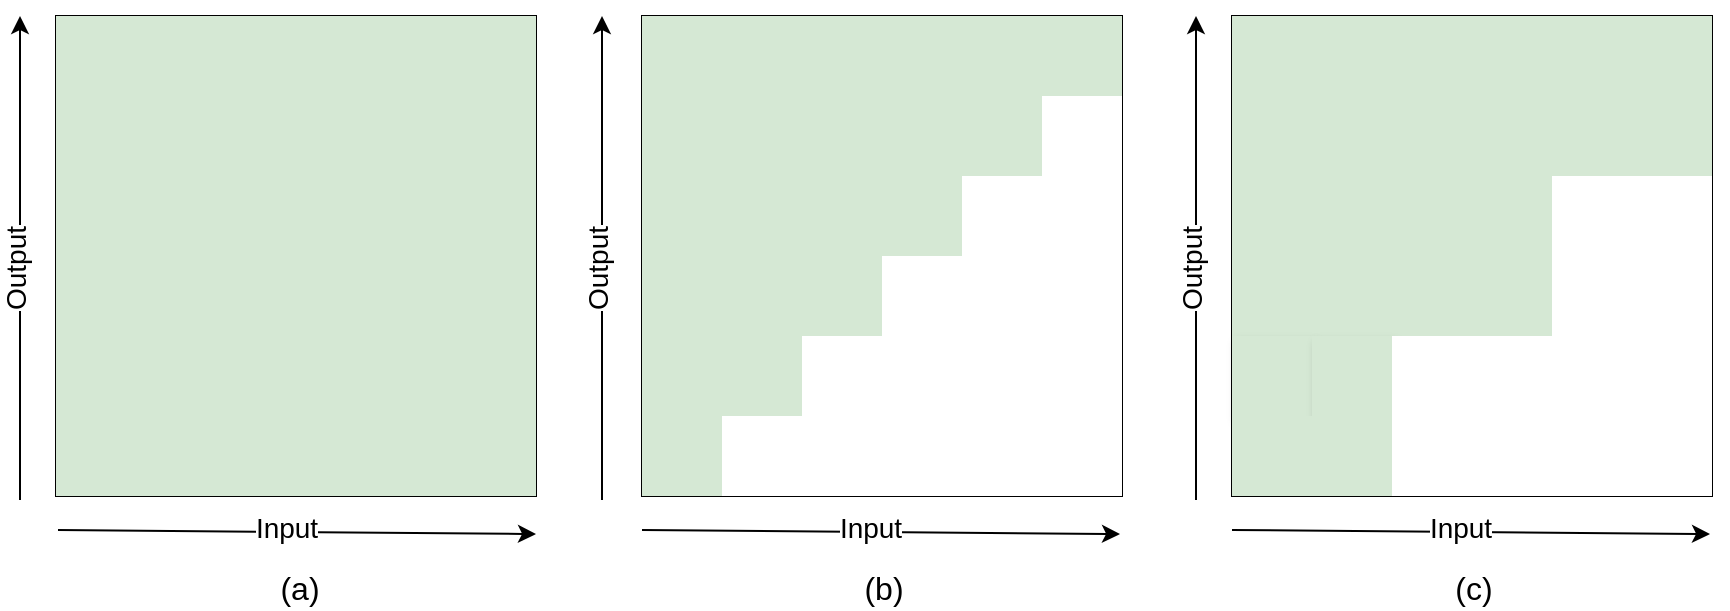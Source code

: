 <mxfile version="13.9.9" type="github">
  <diagram id="-t5gSUGXyMBBV60mOKTL" name="Page-1">
    <mxGraphModel dx="946" dy="557" grid="0" gridSize="10" guides="1" tooltips="1" connect="1" arrows="1" fold="1" page="0" pageScale="1" pageWidth="827" pageHeight="1169" background="#ffffff" math="0" shadow="0">
      <root>
        <mxCell id="0" />
        <mxCell id="1" parent="0" />
        <mxCell id="J4JmWMsf1rsz2gFimmaW-352" value="" style="shape=table;html=1;whiteSpace=wrap;startSize=0;container=1;collapsible=0;childLayout=tableLayout;perimeterSpacing=3;swimlaneFillColor=none;" parent="1" vertex="1">
          <mxGeometry x="719" y="38" width="240" height="240" as="geometry" />
        </mxCell>
        <mxCell id="J4JmWMsf1rsz2gFimmaW-353" value="" style="shape=partialRectangle;html=1;whiteSpace=wrap;collapsible=0;dropTarget=0;pointerEvents=0;fillColor=none;top=0;left=0;bottom=0;right=0;points=[[0,0.5],[1,0.5]];portConstraint=eastwest;perimeterSpacing=3;" parent="J4JmWMsf1rsz2gFimmaW-352" vertex="1">
          <mxGeometry width="240" height="40" as="geometry" />
        </mxCell>
        <mxCell id="J4JmWMsf1rsz2gFimmaW-354" value="" style="shape=partialRectangle;html=1;whiteSpace=wrap;connectable=0;overflow=hidden;fillColor=#d5e8d4;top=0;left=0;bottom=0;right=0;strokeWidth=1;perimeterSpacing=3;labelBackgroundColor=#ffffff;strokeColor=#82b366;" parent="J4JmWMsf1rsz2gFimmaW-353" vertex="1">
          <mxGeometry width="40" height="40" as="geometry" />
        </mxCell>
        <mxCell id="J4JmWMsf1rsz2gFimmaW-355" value="" style="shape=partialRectangle;html=1;whiteSpace=wrap;connectable=0;overflow=hidden;fillColor=#d5e8d4;top=0;left=0;bottom=0;right=0;strokeWidth=1;perimeterSpacing=3;labelBackgroundColor=#ffffff;strokeColor=#82b366;" parent="J4JmWMsf1rsz2gFimmaW-353" vertex="1">
          <mxGeometry x="40" width="40" height="40" as="geometry" />
        </mxCell>
        <mxCell id="J4JmWMsf1rsz2gFimmaW-356" value="" style="shape=partialRectangle;html=1;whiteSpace=wrap;connectable=0;overflow=hidden;fillColor=#d5e8d4;top=0;left=0;bottom=0;right=0;perimeterSpacing=3;strokeColor=#82b366;" parent="J4JmWMsf1rsz2gFimmaW-353" vertex="1">
          <mxGeometry x="80" width="40" height="40" as="geometry" />
        </mxCell>
        <mxCell id="J4JmWMsf1rsz2gFimmaW-357" value="" style="shape=partialRectangle;html=1;whiteSpace=wrap;connectable=0;overflow=hidden;fillColor=#d5e8d4;top=0;left=0;bottom=0;right=0;perimeterSpacing=3;strokeColor=#82b366;" parent="J4JmWMsf1rsz2gFimmaW-353" vertex="1">
          <mxGeometry x="120" width="40" height="40" as="geometry" />
        </mxCell>
        <mxCell id="J4JmWMsf1rsz2gFimmaW-358" value="" style="shape=partialRectangle;html=1;whiteSpace=wrap;connectable=0;overflow=hidden;fillColor=#d5e8d4;top=0;left=0;bottom=0;right=0;perimeterSpacing=3;strokeColor=#82b366;" parent="J4JmWMsf1rsz2gFimmaW-353" vertex="1">
          <mxGeometry x="160" width="40" height="40" as="geometry" />
        </mxCell>
        <mxCell id="J4JmWMsf1rsz2gFimmaW-359" value="" style="shape=partialRectangle;html=1;whiteSpace=wrap;connectable=0;overflow=hidden;fillColor=#d5e8d4;top=0;left=0;bottom=0;right=0;perimeterSpacing=3;strokeColor=#82b366;" parent="J4JmWMsf1rsz2gFimmaW-353" vertex="1">
          <mxGeometry x="200" width="40" height="40" as="geometry" />
        </mxCell>
        <mxCell id="J4JmWMsf1rsz2gFimmaW-360" value="" style="shape=partialRectangle;html=1;whiteSpace=wrap;collapsible=0;dropTarget=0;pointerEvents=0;fillColor=none;top=0;left=0;bottom=0;right=0;points=[[0,0.5],[1,0.5]];portConstraint=eastwest;perimeterSpacing=3;" parent="J4JmWMsf1rsz2gFimmaW-352" vertex="1">
          <mxGeometry y="40" width="240" height="40" as="geometry" />
        </mxCell>
        <mxCell id="J4JmWMsf1rsz2gFimmaW-361" value="" style="shape=partialRectangle;html=1;whiteSpace=wrap;connectable=0;overflow=hidden;fillColor=#d5e8d4;top=0;left=0;bottom=0;right=0;strokeWidth=1;perimeterSpacing=3;labelBackgroundColor=#ffffff;strokeColor=#82b366;" parent="J4JmWMsf1rsz2gFimmaW-360" vertex="1">
          <mxGeometry width="40" height="40" as="geometry" />
        </mxCell>
        <mxCell id="J4JmWMsf1rsz2gFimmaW-362" value="" style="shape=partialRectangle;html=1;whiteSpace=wrap;connectable=0;overflow=hidden;fillColor=#d5e8d4;top=0;left=0;bottom=0;right=0;strokeWidth=1;perimeterSpacing=3;labelBackgroundColor=#ffffff;strokeColor=#82b366;" parent="J4JmWMsf1rsz2gFimmaW-360" vertex="1">
          <mxGeometry x="40" width="40" height="40" as="geometry" />
        </mxCell>
        <mxCell id="J4JmWMsf1rsz2gFimmaW-363" value="" style="shape=partialRectangle;html=1;whiteSpace=wrap;connectable=0;overflow=hidden;fillColor=#d5e8d4;top=0;left=0;bottom=0;right=0;perimeterSpacing=3;strokeColor=#82b366;" parent="J4JmWMsf1rsz2gFimmaW-360" vertex="1">
          <mxGeometry x="80" width="40" height="40" as="geometry" />
        </mxCell>
        <mxCell id="J4JmWMsf1rsz2gFimmaW-364" value="" style="shape=partialRectangle;html=1;whiteSpace=wrap;connectable=0;overflow=hidden;fillColor=#d5e8d4;top=0;left=0;bottom=0;right=0;perimeterSpacing=3;strokeColor=#82b366;" parent="J4JmWMsf1rsz2gFimmaW-360" vertex="1">
          <mxGeometry x="120" width="40" height="40" as="geometry" />
        </mxCell>
        <mxCell id="J4JmWMsf1rsz2gFimmaW-365" value="" style="shape=partialRectangle;html=1;whiteSpace=wrap;connectable=0;overflow=hidden;fillColor=#d5e8d4;top=0;left=0;bottom=0;right=0;perimeterSpacing=3;strokeColor=#82b366;" parent="J4JmWMsf1rsz2gFimmaW-360" vertex="1">
          <mxGeometry x="160" width="40" height="40" as="geometry" />
        </mxCell>
        <mxCell id="J4JmWMsf1rsz2gFimmaW-366" value="" style="shape=partialRectangle;html=1;whiteSpace=wrap;connectable=0;overflow=hidden;fillColor=#d5e8d4;top=0;left=0;bottom=0;right=0;perimeterSpacing=3;strokeColor=#82b366;" parent="J4JmWMsf1rsz2gFimmaW-360" vertex="1">
          <mxGeometry x="200" width="40" height="40" as="geometry" />
        </mxCell>
        <mxCell id="J4JmWMsf1rsz2gFimmaW-367" value="" style="shape=partialRectangle;html=1;whiteSpace=wrap;collapsible=0;dropTarget=0;pointerEvents=0;fillColor=none;top=0;left=0;bottom=0;right=0;points=[[0,0.5],[1,0.5]];portConstraint=eastwest;perimeterSpacing=3;" parent="J4JmWMsf1rsz2gFimmaW-352" vertex="1">
          <mxGeometry y="80" width="240" height="40" as="geometry" />
        </mxCell>
        <mxCell id="J4JmWMsf1rsz2gFimmaW-368" value="" style="shape=partialRectangle;html=1;whiteSpace=wrap;connectable=0;overflow=hidden;fillColor=#d5e8d4;top=0;left=0;bottom=0;right=0;perimeterSpacing=3;" parent="J4JmWMsf1rsz2gFimmaW-367" vertex="1">
          <mxGeometry width="40" height="40" as="geometry" />
        </mxCell>
        <mxCell id="J4JmWMsf1rsz2gFimmaW-369" value="" style="shape=partialRectangle;html=1;whiteSpace=wrap;connectable=0;overflow=hidden;fillColor=#d5e8d4;top=0;left=0;bottom=0;right=0;perimeterSpacing=3;" parent="J4JmWMsf1rsz2gFimmaW-367" vertex="1">
          <mxGeometry x="40" width="40" height="40" as="geometry" />
        </mxCell>
        <mxCell id="J4JmWMsf1rsz2gFimmaW-370" value="" style="shape=partialRectangle;html=1;whiteSpace=wrap;connectable=0;overflow=hidden;fillColor=#d5e8d4;top=0;left=0;bottom=0;right=0;perimeterSpacing=3;strokeColor=#82b366;dashed=1;shadow=0;" parent="J4JmWMsf1rsz2gFimmaW-367" vertex="1">
          <mxGeometry x="80" width="40" height="40" as="geometry" />
        </mxCell>
        <mxCell id="J4JmWMsf1rsz2gFimmaW-371" value="" style="shape=partialRectangle;html=1;whiteSpace=wrap;connectable=0;overflow=hidden;fillColor=#d5e8d4;top=0;left=0;bottom=0;right=0;perimeterSpacing=3;strokeColor=#82b366;dashed=1;shadow=0;" parent="J4JmWMsf1rsz2gFimmaW-367" vertex="1">
          <mxGeometry x="120" width="40" height="40" as="geometry" />
        </mxCell>
        <mxCell id="J4JmWMsf1rsz2gFimmaW-372" value="" style="shape=partialRectangle;html=1;whiteSpace=wrap;connectable=0;overflow=hidden;top=0;left=0;bottom=0;right=0;perimeterSpacing=3;" parent="J4JmWMsf1rsz2gFimmaW-367" vertex="1">
          <mxGeometry x="160" width="40" height="40" as="geometry" />
        </mxCell>
        <mxCell id="J4JmWMsf1rsz2gFimmaW-373" value="" style="shape=partialRectangle;html=1;whiteSpace=wrap;connectable=0;overflow=hidden;top=0;left=0;bottom=0;right=0;perimeterSpacing=3;" parent="J4JmWMsf1rsz2gFimmaW-367" vertex="1">
          <mxGeometry x="200" width="40" height="40" as="geometry" />
        </mxCell>
        <mxCell id="J4JmWMsf1rsz2gFimmaW-374" value="" style="shape=partialRectangle;html=1;whiteSpace=wrap;collapsible=0;dropTarget=0;pointerEvents=0;fillColor=none;top=0;left=0;bottom=0;right=0;points=[[0,0.5],[1,0.5]];portConstraint=eastwest;perimeterSpacing=3;" parent="J4JmWMsf1rsz2gFimmaW-352" vertex="1">
          <mxGeometry y="120" width="240" height="40" as="geometry" />
        </mxCell>
        <mxCell id="J4JmWMsf1rsz2gFimmaW-375" value="" style="shape=partialRectangle;html=1;whiteSpace=wrap;connectable=0;overflow=hidden;fillColor=#d5e8d4;top=0;left=0;bottom=0;right=0;perimeterSpacing=3;" parent="J4JmWMsf1rsz2gFimmaW-374" vertex="1">
          <mxGeometry width="40" height="40" as="geometry" />
        </mxCell>
        <mxCell id="J4JmWMsf1rsz2gFimmaW-376" value="" style="shape=partialRectangle;html=1;whiteSpace=wrap;connectable=0;overflow=hidden;fillColor=#d5e8d4;top=0;left=0;bottom=0;right=0;perimeterSpacing=3;" parent="J4JmWMsf1rsz2gFimmaW-374" vertex="1">
          <mxGeometry x="40" width="40" height="40" as="geometry" />
        </mxCell>
        <mxCell id="J4JmWMsf1rsz2gFimmaW-377" value="" style="shape=partialRectangle;html=1;whiteSpace=wrap;connectable=0;overflow=hidden;fillColor=#d5e8d4;top=0;left=0;bottom=0;right=0;perimeterSpacing=3;strokeColor=#82b366;dashed=1;shadow=0;" parent="J4JmWMsf1rsz2gFimmaW-374" vertex="1">
          <mxGeometry x="80" width="40" height="40" as="geometry" />
        </mxCell>
        <mxCell id="J4JmWMsf1rsz2gFimmaW-378" value="" style="shape=partialRectangle;html=1;whiteSpace=wrap;connectable=0;overflow=hidden;fillColor=#d5e8d4;top=0;left=0;bottom=0;right=0;perimeterSpacing=3;strokeColor=#82b366;dashed=1;shadow=0;" parent="J4JmWMsf1rsz2gFimmaW-374" vertex="1">
          <mxGeometry x="120" width="40" height="40" as="geometry" />
        </mxCell>
        <mxCell id="J4JmWMsf1rsz2gFimmaW-379" value="" style="shape=partialRectangle;html=1;whiteSpace=wrap;connectable=0;overflow=hidden;top=0;left=0;bottom=0;right=0;perimeterSpacing=3;" parent="J4JmWMsf1rsz2gFimmaW-374" vertex="1">
          <mxGeometry x="160" width="40" height="40" as="geometry" />
        </mxCell>
        <mxCell id="J4JmWMsf1rsz2gFimmaW-380" value="" style="shape=partialRectangle;html=1;whiteSpace=wrap;connectable=0;overflow=hidden;top=0;left=0;bottom=0;right=0;perimeterSpacing=3;" parent="J4JmWMsf1rsz2gFimmaW-374" vertex="1">
          <mxGeometry x="200" width="40" height="40" as="geometry" />
        </mxCell>
        <mxCell id="J4JmWMsf1rsz2gFimmaW-381" value="" style="shape=partialRectangle;html=1;whiteSpace=wrap;collapsible=0;dropTarget=0;pointerEvents=0;fillColor=none;top=0;left=0;bottom=0;right=0;points=[[0,0.5],[1,0.5]];portConstraint=eastwest;perimeterSpacing=3;" parent="J4JmWMsf1rsz2gFimmaW-352" vertex="1">
          <mxGeometry y="160" width="240" height="40" as="geometry" />
        </mxCell>
        <mxCell id="J4JmWMsf1rsz2gFimmaW-382" value="" style="shape=partialRectangle;html=1;whiteSpace=wrap;connectable=0;overflow=hidden;fillColor=#d5e8d4;top=0;left=0;bottom=0;right=0;perimeterSpacing=3;shadow=1;sketch=0;" parent="J4JmWMsf1rsz2gFimmaW-381" vertex="1">
          <mxGeometry width="40" height="40" as="geometry" />
        </mxCell>
        <mxCell id="J4JmWMsf1rsz2gFimmaW-383" value="" style="shape=partialRectangle;html=1;whiteSpace=wrap;connectable=0;overflow=hidden;fillColor=#d5e8d4;top=0;left=0;bottom=0;right=0;perimeterSpacing=3;shadow=1;sketch=0;" parent="J4JmWMsf1rsz2gFimmaW-381" vertex="1">
          <mxGeometry x="40" width="40" height="40" as="geometry" />
        </mxCell>
        <mxCell id="J4JmWMsf1rsz2gFimmaW-384" value="" style="shape=partialRectangle;html=1;whiteSpace=wrap;connectable=0;overflow=hidden;top=0;left=0;bottom=0;right=0;perimeterSpacing=3;" parent="J4JmWMsf1rsz2gFimmaW-381" vertex="1">
          <mxGeometry x="80" width="40" height="40" as="geometry" />
        </mxCell>
        <mxCell id="J4JmWMsf1rsz2gFimmaW-385" value="" style="shape=partialRectangle;html=1;whiteSpace=wrap;connectable=0;overflow=hidden;top=0;left=0;bottom=0;right=0;perimeterSpacing=3;" parent="J4JmWMsf1rsz2gFimmaW-381" vertex="1">
          <mxGeometry x="120" width="40" height="40" as="geometry" />
        </mxCell>
        <mxCell id="J4JmWMsf1rsz2gFimmaW-386" value="" style="shape=partialRectangle;html=1;whiteSpace=wrap;connectable=0;overflow=hidden;top=0;left=0;bottom=0;right=0;perimeterSpacing=3;" parent="J4JmWMsf1rsz2gFimmaW-381" vertex="1">
          <mxGeometry x="160" width="40" height="40" as="geometry" />
        </mxCell>
        <mxCell id="J4JmWMsf1rsz2gFimmaW-387" value="" style="shape=partialRectangle;html=1;whiteSpace=wrap;connectable=0;overflow=hidden;top=0;left=0;bottom=0;right=0;perimeterSpacing=3;" parent="J4JmWMsf1rsz2gFimmaW-381" vertex="1">
          <mxGeometry x="200" width="40" height="40" as="geometry" />
        </mxCell>
        <mxCell id="J4JmWMsf1rsz2gFimmaW-388" value="" style="shape=partialRectangle;html=1;whiteSpace=wrap;collapsible=0;dropTarget=0;pointerEvents=0;fillColor=none;top=0;left=0;bottom=0;right=0;points=[[0,0.5],[1,0.5]];portConstraint=eastwest;perimeterSpacing=3;" parent="J4JmWMsf1rsz2gFimmaW-352" vertex="1">
          <mxGeometry y="200" width="240" height="40" as="geometry" />
        </mxCell>
        <mxCell id="J4JmWMsf1rsz2gFimmaW-389" value="" style="shape=partialRectangle;html=1;whiteSpace=wrap;connectable=0;overflow=hidden;fillColor=#d5e8d4;top=0;left=0;bottom=0;right=0;perimeterSpacing=3;shadow=0;sketch=0;" parent="J4JmWMsf1rsz2gFimmaW-388" vertex="1">
          <mxGeometry width="40" height="40" as="geometry" />
        </mxCell>
        <mxCell id="J4JmWMsf1rsz2gFimmaW-390" value="" style="shape=partialRectangle;html=1;whiteSpace=wrap;connectable=0;overflow=hidden;fillColor=#d5e8d4;top=0;left=0;bottom=0;right=0;perimeterSpacing=3;shadow=0;sketch=0;" parent="J4JmWMsf1rsz2gFimmaW-388" vertex="1">
          <mxGeometry x="40" width="40" height="40" as="geometry" />
        </mxCell>
        <mxCell id="J4JmWMsf1rsz2gFimmaW-391" value="" style="shape=partialRectangle;html=1;whiteSpace=wrap;connectable=0;overflow=hidden;top=0;left=0;bottom=0;right=0;perimeterSpacing=3;" parent="J4JmWMsf1rsz2gFimmaW-388" vertex="1">
          <mxGeometry x="80" width="40" height="40" as="geometry" />
        </mxCell>
        <mxCell id="J4JmWMsf1rsz2gFimmaW-392" value="" style="shape=partialRectangle;html=1;whiteSpace=wrap;connectable=0;overflow=hidden;top=0;left=0;bottom=0;right=0;perimeterSpacing=3;" parent="J4JmWMsf1rsz2gFimmaW-388" vertex="1">
          <mxGeometry x="120" width="40" height="40" as="geometry" />
        </mxCell>
        <mxCell id="J4JmWMsf1rsz2gFimmaW-393" value="" style="shape=partialRectangle;html=1;whiteSpace=wrap;connectable=0;overflow=hidden;top=0;left=0;bottom=0;right=0;perimeterSpacing=3;" parent="J4JmWMsf1rsz2gFimmaW-388" vertex="1">
          <mxGeometry x="160" width="40" height="40" as="geometry" />
        </mxCell>
        <mxCell id="J4JmWMsf1rsz2gFimmaW-394" value="" style="shape=partialRectangle;html=1;whiteSpace=wrap;connectable=0;overflow=hidden;top=0;left=0;bottom=0;right=0;perimeterSpacing=3;strokeWidth=1;" parent="J4JmWMsf1rsz2gFimmaW-388" vertex="1">
          <mxGeometry x="200" width="40" height="40" as="geometry" />
        </mxCell>
        <mxCell id="J4JmWMsf1rsz2gFimmaW-45" value="" style="shape=table;html=1;whiteSpace=wrap;startSize=0;container=1;collapsible=0;childLayout=tableLayout;perimeterSpacing=3;shadow=0;" parent="1" vertex="1">
          <mxGeometry x="424" y="38" width="240" height="240" as="geometry" />
        </mxCell>
        <mxCell id="J4JmWMsf1rsz2gFimmaW-46" value="" style="shape=partialRectangle;html=1;whiteSpace=wrap;collapsible=0;dropTarget=0;pointerEvents=0;fillColor=none;top=0;left=0;bottom=0;right=0;points=[[0,0.5],[1,0.5]];portConstraint=eastwest;perimeterSpacing=3;" parent="J4JmWMsf1rsz2gFimmaW-45" vertex="1">
          <mxGeometry width="240" height="40" as="geometry" />
        </mxCell>
        <mxCell id="J4JmWMsf1rsz2gFimmaW-47" value="" style="shape=partialRectangle;html=1;whiteSpace=wrap;connectable=0;overflow=hidden;fillColor=#d5e8d4;top=0;left=0;bottom=0;right=0;perimeterSpacing=3;" parent="J4JmWMsf1rsz2gFimmaW-46" vertex="1">
          <mxGeometry width="40" height="40" as="geometry" />
        </mxCell>
        <mxCell id="J4JmWMsf1rsz2gFimmaW-48" value="" style="shape=partialRectangle;html=1;whiteSpace=wrap;connectable=0;overflow=hidden;top=0;left=0;bottom=0;right=0;perimeterSpacing=3;fillColor=#d5e8d4;strokeColor=#82b366;" parent="J4JmWMsf1rsz2gFimmaW-46" vertex="1">
          <mxGeometry x="40" width="40" height="40" as="geometry" />
        </mxCell>
        <mxCell id="J4JmWMsf1rsz2gFimmaW-49" value="" style="shape=partialRectangle;html=1;whiteSpace=wrap;connectable=0;overflow=hidden;fillColor=#d5e8d4;top=0;left=0;bottom=0;right=0;perimeterSpacing=3;strokeColor=#82b366;" parent="J4JmWMsf1rsz2gFimmaW-46" vertex="1">
          <mxGeometry x="80" width="40" height="40" as="geometry" />
        </mxCell>
        <mxCell id="J4JmWMsf1rsz2gFimmaW-50" value="" style="shape=partialRectangle;html=1;whiteSpace=wrap;connectable=0;overflow=hidden;fillColor=#d5e8d4;top=0;left=0;bottom=0;right=0;perimeterSpacing=3;strokeColor=#82b366;" parent="J4JmWMsf1rsz2gFimmaW-46" vertex="1">
          <mxGeometry x="120" width="40" height="40" as="geometry" />
        </mxCell>
        <mxCell id="J4JmWMsf1rsz2gFimmaW-51" value="" style="shape=partialRectangle;html=1;whiteSpace=wrap;connectable=0;overflow=hidden;fillColor=#d5e8d4;top=0;left=0;bottom=0;right=0;perimeterSpacing=3;strokeColor=#82b366;" parent="J4JmWMsf1rsz2gFimmaW-46" vertex="1">
          <mxGeometry x="160" width="40" height="40" as="geometry" />
        </mxCell>
        <mxCell id="J4JmWMsf1rsz2gFimmaW-52" value="" style="shape=partialRectangle;html=1;whiteSpace=wrap;connectable=0;overflow=hidden;fillColor=#d5e8d4;top=0;left=0;bottom=0;right=0;perimeterSpacing=3;strokeColor=#82b366;" parent="J4JmWMsf1rsz2gFimmaW-46" vertex="1">
          <mxGeometry x="200" width="40" height="40" as="geometry" />
        </mxCell>
        <mxCell id="J4JmWMsf1rsz2gFimmaW-53" value="" style="shape=partialRectangle;html=1;whiteSpace=wrap;collapsible=0;dropTarget=0;pointerEvents=0;fillColor=none;top=0;left=0;bottom=0;right=0;points=[[0,0.5],[1,0.5]];portConstraint=eastwest;perimeterSpacing=3;" parent="J4JmWMsf1rsz2gFimmaW-45" vertex="1">
          <mxGeometry y="40" width="240" height="40" as="geometry" />
        </mxCell>
        <mxCell id="J4JmWMsf1rsz2gFimmaW-54" value="" style="shape=partialRectangle;html=1;whiteSpace=wrap;connectable=0;overflow=hidden;fillColor=#d5e8d4;top=0;left=0;bottom=0;right=0;perimeterSpacing=3;" parent="J4JmWMsf1rsz2gFimmaW-53" vertex="1">
          <mxGeometry width="40" height="40" as="geometry" />
        </mxCell>
        <mxCell id="J4JmWMsf1rsz2gFimmaW-55" value="" style="shape=partialRectangle;html=1;whiteSpace=wrap;connectable=0;overflow=hidden;fillColor=#d5e8d4;top=0;left=0;bottom=0;right=0;perimeterSpacing=3;" parent="J4JmWMsf1rsz2gFimmaW-53" vertex="1">
          <mxGeometry x="40" width="40" height="40" as="geometry" />
        </mxCell>
        <mxCell id="J4JmWMsf1rsz2gFimmaW-56" value="" style="shape=partialRectangle;html=1;whiteSpace=wrap;connectable=0;overflow=hidden;top=0;left=0;bottom=0;right=0;perimeterSpacing=3;fillColor=#d5e8d4;strokeColor=#82b366;" parent="J4JmWMsf1rsz2gFimmaW-53" vertex="1">
          <mxGeometry x="80" width="40" height="40" as="geometry" />
        </mxCell>
        <mxCell id="J4JmWMsf1rsz2gFimmaW-57" value="" style="shape=partialRectangle;html=1;whiteSpace=wrap;connectable=0;overflow=hidden;fillColor=#d5e8d4;top=0;left=0;bottom=0;right=0;perimeterSpacing=3;strokeColor=#82b366;" parent="J4JmWMsf1rsz2gFimmaW-53" vertex="1">
          <mxGeometry x="120" width="40" height="40" as="geometry" />
        </mxCell>
        <mxCell id="J4JmWMsf1rsz2gFimmaW-58" value="" style="shape=partialRectangle;html=1;whiteSpace=wrap;connectable=0;overflow=hidden;fillColor=#d5e8d4;top=0;left=0;bottom=0;right=0;perimeterSpacing=3;strokeColor=#82b366;" parent="J4JmWMsf1rsz2gFimmaW-53" vertex="1">
          <mxGeometry x="160" width="40" height="40" as="geometry" />
        </mxCell>
        <mxCell id="J4JmWMsf1rsz2gFimmaW-59" value="" style="shape=partialRectangle;html=1;whiteSpace=wrap;connectable=0;overflow=hidden;top=0;left=0;bottom=0;right=0;perimeterSpacing=3;" parent="J4JmWMsf1rsz2gFimmaW-53" vertex="1">
          <mxGeometry x="200" width="40" height="40" as="geometry" />
        </mxCell>
        <mxCell id="J4JmWMsf1rsz2gFimmaW-60" value="" style="shape=partialRectangle;html=1;whiteSpace=wrap;collapsible=0;dropTarget=0;pointerEvents=0;fillColor=none;top=0;left=0;bottom=0;right=0;points=[[0,0.5],[1,0.5]];portConstraint=eastwest;perimeterSpacing=3;" parent="J4JmWMsf1rsz2gFimmaW-45" vertex="1">
          <mxGeometry y="80" width="240" height="40" as="geometry" />
        </mxCell>
        <mxCell id="J4JmWMsf1rsz2gFimmaW-61" value="" style="shape=partialRectangle;html=1;whiteSpace=wrap;connectable=0;overflow=hidden;fillColor=#d5e8d4;top=0;left=0;bottom=0;right=0;perimeterSpacing=3;" parent="J4JmWMsf1rsz2gFimmaW-60" vertex="1">
          <mxGeometry width="40" height="40" as="geometry" />
        </mxCell>
        <mxCell id="J4JmWMsf1rsz2gFimmaW-62" value="" style="shape=partialRectangle;html=1;whiteSpace=wrap;connectable=0;overflow=hidden;fillColor=#d5e8d4;top=0;left=0;bottom=0;right=0;perimeterSpacing=3;" parent="J4JmWMsf1rsz2gFimmaW-60" vertex="1">
          <mxGeometry x="40" width="40" height="40" as="geometry" />
        </mxCell>
        <mxCell id="J4JmWMsf1rsz2gFimmaW-63" value="" style="shape=partialRectangle;html=1;whiteSpace=wrap;connectable=0;overflow=hidden;fillColor=#d5e8d4;top=0;left=0;bottom=0;right=0;perimeterSpacing=3;" parent="J4JmWMsf1rsz2gFimmaW-60" vertex="1">
          <mxGeometry x="80" width="40" height="40" as="geometry" />
        </mxCell>
        <mxCell id="J4JmWMsf1rsz2gFimmaW-64" value="" style="shape=partialRectangle;html=1;whiteSpace=wrap;connectable=0;overflow=hidden;top=0;left=0;bottom=0;right=0;perimeterSpacing=3;fillColor=#d5e8d4;strokeColor=#82b366;" parent="J4JmWMsf1rsz2gFimmaW-60" vertex="1">
          <mxGeometry x="120" width="40" height="40" as="geometry" />
        </mxCell>
        <mxCell id="J4JmWMsf1rsz2gFimmaW-65" value="" style="shape=partialRectangle;html=1;whiteSpace=wrap;connectable=0;overflow=hidden;top=0;left=0;bottom=0;right=0;perimeterSpacing=3;" parent="J4JmWMsf1rsz2gFimmaW-60" vertex="1">
          <mxGeometry x="160" width="40" height="40" as="geometry" />
        </mxCell>
        <mxCell id="J4JmWMsf1rsz2gFimmaW-66" value="" style="shape=partialRectangle;html=1;whiteSpace=wrap;connectable=0;overflow=hidden;top=0;left=0;bottom=0;right=0;perimeterSpacing=3;" parent="J4JmWMsf1rsz2gFimmaW-60" vertex="1">
          <mxGeometry x="200" width="40" height="40" as="geometry" />
        </mxCell>
        <mxCell id="J4JmWMsf1rsz2gFimmaW-67" value="" style="shape=partialRectangle;html=1;whiteSpace=wrap;collapsible=0;dropTarget=0;pointerEvents=0;fillColor=none;top=0;left=0;bottom=0;right=0;points=[[0,0.5],[1,0.5]];portConstraint=eastwest;perimeterSpacing=3;" parent="J4JmWMsf1rsz2gFimmaW-45" vertex="1">
          <mxGeometry y="120" width="240" height="40" as="geometry" />
        </mxCell>
        <mxCell id="J4JmWMsf1rsz2gFimmaW-68" value="" style="shape=partialRectangle;html=1;whiteSpace=wrap;connectable=0;overflow=hidden;fillColor=#d5e8d4;top=0;left=0;bottom=0;right=0;perimeterSpacing=3;" parent="J4JmWMsf1rsz2gFimmaW-67" vertex="1">
          <mxGeometry width="40" height="40" as="geometry" />
        </mxCell>
        <mxCell id="J4JmWMsf1rsz2gFimmaW-69" value="" style="shape=partialRectangle;html=1;whiteSpace=wrap;connectable=0;overflow=hidden;fillColor=#d5e8d4;top=0;left=0;bottom=0;right=0;perimeterSpacing=3;" parent="J4JmWMsf1rsz2gFimmaW-67" vertex="1">
          <mxGeometry x="40" width="40" height="40" as="geometry" />
        </mxCell>
        <mxCell id="J4JmWMsf1rsz2gFimmaW-70" value="" style="shape=partialRectangle;html=1;whiteSpace=wrap;connectable=0;overflow=hidden;fillColor=#d5e8d4;top=0;left=0;bottom=0;right=0;perimeterSpacing=3;" parent="J4JmWMsf1rsz2gFimmaW-67" vertex="1">
          <mxGeometry x="80" width="40" height="40" as="geometry" />
        </mxCell>
        <mxCell id="J4JmWMsf1rsz2gFimmaW-71" value="" style="shape=partialRectangle;html=1;whiteSpace=wrap;connectable=0;overflow=hidden;top=0;left=0;bottom=0;right=0;perimeterSpacing=3;" parent="J4JmWMsf1rsz2gFimmaW-67" vertex="1">
          <mxGeometry x="120" width="40" height="40" as="geometry" />
        </mxCell>
        <mxCell id="J4JmWMsf1rsz2gFimmaW-72" value="" style="shape=partialRectangle;html=1;whiteSpace=wrap;connectable=0;overflow=hidden;top=0;left=0;bottom=0;right=0;perimeterSpacing=3;" parent="J4JmWMsf1rsz2gFimmaW-67" vertex="1">
          <mxGeometry x="160" width="40" height="40" as="geometry" />
        </mxCell>
        <mxCell id="J4JmWMsf1rsz2gFimmaW-73" value="" style="shape=partialRectangle;html=1;whiteSpace=wrap;connectable=0;overflow=hidden;top=0;left=0;bottom=0;right=0;perimeterSpacing=3;" parent="J4JmWMsf1rsz2gFimmaW-67" vertex="1">
          <mxGeometry x="200" width="40" height="40" as="geometry" />
        </mxCell>
        <mxCell id="J4JmWMsf1rsz2gFimmaW-74" value="" style="shape=partialRectangle;html=1;whiteSpace=wrap;collapsible=0;dropTarget=0;pointerEvents=0;fillColor=none;top=0;left=0;bottom=0;right=0;points=[[0,0.5],[1,0.5]];portConstraint=eastwest;perimeterSpacing=3;" parent="J4JmWMsf1rsz2gFimmaW-45" vertex="1">
          <mxGeometry y="160" width="240" height="40" as="geometry" />
        </mxCell>
        <mxCell id="J4JmWMsf1rsz2gFimmaW-75" value="" style="shape=partialRectangle;html=1;whiteSpace=wrap;connectable=0;overflow=hidden;fillColor=#d5e8d4;top=0;left=0;bottom=0;right=0;perimeterSpacing=3;" parent="J4JmWMsf1rsz2gFimmaW-74" vertex="1">
          <mxGeometry width="40" height="40" as="geometry" />
        </mxCell>
        <mxCell id="J4JmWMsf1rsz2gFimmaW-76" value="" style="shape=partialRectangle;html=1;whiteSpace=wrap;connectable=0;overflow=hidden;fillColor=#d5e8d4;top=0;left=0;bottom=0;right=0;perimeterSpacing=3;" parent="J4JmWMsf1rsz2gFimmaW-74" vertex="1">
          <mxGeometry x="40" width="40" height="40" as="geometry" />
        </mxCell>
        <mxCell id="J4JmWMsf1rsz2gFimmaW-77" value="" style="shape=partialRectangle;html=1;whiteSpace=wrap;connectable=0;overflow=hidden;top=0;left=0;bottom=0;right=0;perimeterSpacing=3;" parent="J4JmWMsf1rsz2gFimmaW-74" vertex="1">
          <mxGeometry x="80" width="40" height="40" as="geometry" />
        </mxCell>
        <mxCell id="J4JmWMsf1rsz2gFimmaW-78" value="" style="shape=partialRectangle;html=1;whiteSpace=wrap;connectable=0;overflow=hidden;top=0;left=0;bottom=0;right=0;perimeterSpacing=3;" parent="J4JmWMsf1rsz2gFimmaW-74" vertex="1">
          <mxGeometry x="120" width="40" height="40" as="geometry" />
        </mxCell>
        <mxCell id="J4JmWMsf1rsz2gFimmaW-79" value="" style="shape=partialRectangle;html=1;whiteSpace=wrap;connectable=0;overflow=hidden;top=0;left=0;bottom=0;right=0;perimeterSpacing=3;" parent="J4JmWMsf1rsz2gFimmaW-74" vertex="1">
          <mxGeometry x="160" width="40" height="40" as="geometry" />
        </mxCell>
        <mxCell id="J4JmWMsf1rsz2gFimmaW-80" value="" style="shape=partialRectangle;html=1;whiteSpace=wrap;connectable=0;overflow=hidden;top=0;left=0;bottom=0;right=0;perimeterSpacing=3;" parent="J4JmWMsf1rsz2gFimmaW-74" vertex="1">
          <mxGeometry x="200" width="40" height="40" as="geometry" />
        </mxCell>
        <mxCell id="J4JmWMsf1rsz2gFimmaW-81" value="" style="shape=partialRectangle;html=1;whiteSpace=wrap;collapsible=0;dropTarget=0;pointerEvents=0;fillColor=none;top=0;left=0;bottom=0;right=0;points=[[0,0.5],[1,0.5]];portConstraint=eastwest;perimeterSpacing=3;" parent="J4JmWMsf1rsz2gFimmaW-45" vertex="1">
          <mxGeometry y="200" width="240" height="40" as="geometry" />
        </mxCell>
        <mxCell id="J4JmWMsf1rsz2gFimmaW-82" value="" style="shape=partialRectangle;html=1;whiteSpace=wrap;connectable=0;overflow=hidden;fillColor=#d5e8d4;top=0;left=0;bottom=0;right=0;perimeterSpacing=3;" parent="J4JmWMsf1rsz2gFimmaW-81" vertex="1">
          <mxGeometry width="40" height="40" as="geometry" />
        </mxCell>
        <mxCell id="J4JmWMsf1rsz2gFimmaW-83" value="" style="shape=partialRectangle;html=1;whiteSpace=wrap;connectable=0;overflow=hidden;top=0;left=0;bottom=0;right=0;perimeterSpacing=3;" parent="J4JmWMsf1rsz2gFimmaW-81" vertex="1">
          <mxGeometry x="40" width="40" height="40" as="geometry" />
        </mxCell>
        <mxCell id="J4JmWMsf1rsz2gFimmaW-84" value="" style="shape=partialRectangle;html=1;whiteSpace=wrap;connectable=0;overflow=hidden;top=0;left=0;bottom=0;right=0;perimeterSpacing=3;" parent="J4JmWMsf1rsz2gFimmaW-81" vertex="1">
          <mxGeometry x="80" width="40" height="40" as="geometry" />
        </mxCell>
        <mxCell id="J4JmWMsf1rsz2gFimmaW-85" value="" style="shape=partialRectangle;html=1;whiteSpace=wrap;connectable=0;overflow=hidden;top=0;left=0;bottom=0;right=0;perimeterSpacing=3;" parent="J4JmWMsf1rsz2gFimmaW-81" vertex="1">
          <mxGeometry x="120" width="40" height="40" as="geometry" />
        </mxCell>
        <mxCell id="J4JmWMsf1rsz2gFimmaW-86" value="" style="shape=partialRectangle;html=1;whiteSpace=wrap;connectable=0;overflow=hidden;top=0;left=0;bottom=0;right=0;perimeterSpacing=3;" parent="J4JmWMsf1rsz2gFimmaW-81" vertex="1">
          <mxGeometry x="160" width="40" height="40" as="geometry" />
        </mxCell>
        <mxCell id="J4JmWMsf1rsz2gFimmaW-87" value="" style="shape=partialRectangle;html=1;whiteSpace=wrap;connectable=0;overflow=hidden;top=0;left=0;bottom=0;right=0;perimeterSpacing=3;" parent="J4JmWMsf1rsz2gFimmaW-81" vertex="1">
          <mxGeometry x="200" width="40" height="40" as="geometry" />
        </mxCell>
        <mxCell id="tj5xMzKYbUEe_npLuVnh-6" value="" style="endArrow=classic;html=1;" edge="1" parent="1">
          <mxGeometry width="50" height="50" relative="1" as="geometry">
            <mxPoint x="404" y="280" as="sourcePoint" />
            <mxPoint x="404" y="38" as="targetPoint" />
          </mxGeometry>
        </mxCell>
        <mxCell id="tj5xMzKYbUEe_npLuVnh-7" value="&lt;span style=&quot;font-size: 14px&quot;&gt;Output&lt;/span&gt;" style="edgeLabel;html=1;align=center;verticalAlign=middle;resizable=0;points=[];horizontal=0;" vertex="1" connectable="0" parent="tj5xMzKYbUEe_npLuVnh-6">
          <mxGeometry x="-0.046" y="2" relative="1" as="geometry">
            <mxPoint as="offset" />
          </mxGeometry>
        </mxCell>
        <mxCell id="tj5xMzKYbUEe_npLuVnh-8" value="(b)" style="text;html=1;fillColor=none;align=center;verticalAlign=middle;whiteSpace=wrap;rounded=0;fontSize=16;perimeterSpacing=3;strokeColor=#FFFFFF;" vertex="1" parent="1">
          <mxGeometry x="427" y="314" width="236" height="20" as="geometry" />
        </mxCell>
        <mxCell id="tj5xMzKYbUEe_npLuVnh-9" value="" style="endArrow=classic;html=1;entryX=1;entryY=0;entryDx=0;entryDy=0;" edge="1" parent="1">
          <mxGeometry width="50" height="50" relative="1" as="geometry">
            <mxPoint x="424" y="295" as="sourcePoint" />
            <mxPoint x="663" y="297" as="targetPoint" />
          </mxGeometry>
        </mxCell>
        <mxCell id="tj5xMzKYbUEe_npLuVnh-10" value="&lt;font style=&quot;font-size: 14px&quot;&gt;Input&lt;/font&gt;" style="edgeLabel;html=1;align=center;verticalAlign=middle;resizable=0;points=[];" vertex="1" connectable="0" parent="tj5xMzKYbUEe_npLuVnh-9">
          <mxGeometry x="-0.046" y="2" relative="1" as="geometry">
            <mxPoint as="offset" />
          </mxGeometry>
        </mxCell>
        <mxCell id="tj5xMzKYbUEe_npLuVnh-11" value="(c)" style="text;html=1;fillColor=none;align=center;verticalAlign=middle;whiteSpace=wrap;rounded=0;fontSize=16;perimeterSpacing=3;strokeColor=#FFFFFF;" vertex="1" parent="1">
          <mxGeometry x="722" y="314" width="236" height="20" as="geometry" />
        </mxCell>
        <mxCell id="tj5xMzKYbUEe_npLuVnh-12" value="" style="endArrow=classic;html=1;entryX=1;entryY=0;entryDx=0;entryDy=0;" edge="1" parent="1">
          <mxGeometry width="50" height="50" relative="1" as="geometry">
            <mxPoint x="719" y="295" as="sourcePoint" />
            <mxPoint x="958" y="297" as="targetPoint" />
          </mxGeometry>
        </mxCell>
        <mxCell id="tj5xMzKYbUEe_npLuVnh-13" value="&lt;font style=&quot;font-size: 14px&quot;&gt;Input&lt;/font&gt;" style="edgeLabel;html=1;align=center;verticalAlign=middle;resizable=0;points=[];" vertex="1" connectable="0" parent="tj5xMzKYbUEe_npLuVnh-12">
          <mxGeometry x="-0.046" y="2" relative="1" as="geometry">
            <mxPoint as="offset" />
          </mxGeometry>
        </mxCell>
        <mxCell id="tj5xMzKYbUEe_npLuVnh-14" value="" style="endArrow=classic;html=1;" edge="1" parent="1">
          <mxGeometry width="50" height="50" relative="1" as="geometry">
            <mxPoint x="701" y="280" as="sourcePoint" />
            <mxPoint x="701" y="38" as="targetPoint" />
          </mxGeometry>
        </mxCell>
        <mxCell id="tj5xMzKYbUEe_npLuVnh-15" value="&lt;span style=&quot;font-size: 14px&quot;&gt;Output&lt;/span&gt;" style="edgeLabel;html=1;align=center;verticalAlign=middle;resizable=0;points=[];horizontal=0;" vertex="1" connectable="0" parent="tj5xMzKYbUEe_npLuVnh-14">
          <mxGeometry x="-0.046" y="2" relative="1" as="geometry">
            <mxPoint as="offset" />
          </mxGeometry>
        </mxCell>
        <mxCell id="tj5xMzKYbUEe_npLuVnh-18" value="" style="shape=table;html=1;whiteSpace=wrap;startSize=0;container=1;collapsible=0;childLayout=tableLayout;perimeterSpacing=3;backgroundOutline=0;rounded=0;shadow=0;sketch=0;" vertex="1" parent="1">
          <mxGeometry x="131" y="38" width="240" height="240" as="geometry" />
        </mxCell>
        <mxCell id="tj5xMzKYbUEe_npLuVnh-19" value="" style="shape=partialRectangle;html=1;whiteSpace=wrap;collapsible=0;dropTarget=0;pointerEvents=0;fillColor=none;top=0;left=0;bottom=0;right=0;points=[[0,0.5],[1,0.5]];portConstraint=eastwest;perimeterSpacing=3;backgroundOutline=1;" vertex="1" parent="tj5xMzKYbUEe_npLuVnh-18">
          <mxGeometry width="240" height="40" as="geometry" />
        </mxCell>
        <mxCell id="tj5xMzKYbUEe_npLuVnh-20" value="" style="shape=partialRectangle;html=1;whiteSpace=wrap;connectable=0;overflow=hidden;fillColor=#d5e8d4;top=0;left=0;bottom=0;right=0;perimeterSpacing=3;backgroundOutline=1;" vertex="1" parent="tj5xMzKYbUEe_npLuVnh-19">
          <mxGeometry width="40" height="40" as="geometry" />
        </mxCell>
        <mxCell id="tj5xMzKYbUEe_npLuVnh-21" value="" style="shape=partialRectangle;html=1;whiteSpace=wrap;connectable=0;overflow=hidden;top=0;left=0;bottom=0;right=0;perimeterSpacing=3;fillColor=#d5e8d4;strokeColor=#82b366;backgroundOutline=1;" vertex="1" parent="tj5xMzKYbUEe_npLuVnh-19">
          <mxGeometry x="40" width="40" height="40" as="geometry" />
        </mxCell>
        <mxCell id="tj5xMzKYbUEe_npLuVnh-22" value="" style="shape=partialRectangle;html=1;whiteSpace=wrap;connectable=0;overflow=hidden;fillColor=#d5e8d4;top=0;left=0;bottom=0;right=0;perimeterSpacing=3;strokeColor=#82b366;backgroundOutline=1;" vertex="1" parent="tj5xMzKYbUEe_npLuVnh-19">
          <mxGeometry x="80" width="40" height="40" as="geometry" />
        </mxCell>
        <mxCell id="tj5xMzKYbUEe_npLuVnh-23" value="" style="shape=partialRectangle;html=1;whiteSpace=wrap;connectable=0;overflow=hidden;fillColor=#d5e8d4;top=0;left=0;bottom=0;right=0;perimeterSpacing=3;strokeColor=#82b366;backgroundOutline=1;" vertex="1" parent="tj5xMzKYbUEe_npLuVnh-19">
          <mxGeometry x="120" width="40" height="40" as="geometry" />
        </mxCell>
        <mxCell id="tj5xMzKYbUEe_npLuVnh-24" value="" style="shape=partialRectangle;html=1;whiteSpace=wrap;connectable=0;overflow=hidden;fillColor=#d5e8d4;top=0;left=0;bottom=0;right=0;perimeterSpacing=3;strokeColor=#82b366;backgroundOutline=1;" vertex="1" parent="tj5xMzKYbUEe_npLuVnh-19">
          <mxGeometry x="160" width="40" height="40" as="geometry" />
        </mxCell>
        <mxCell id="tj5xMzKYbUEe_npLuVnh-25" value="" style="shape=partialRectangle;html=1;whiteSpace=wrap;connectable=0;overflow=hidden;fillColor=#d5e8d4;top=0;left=0;bottom=0;right=0;perimeterSpacing=3;strokeColor=#82b366;backgroundOutline=1;" vertex="1" parent="tj5xMzKYbUEe_npLuVnh-19">
          <mxGeometry x="200" width="40" height="40" as="geometry" />
        </mxCell>
        <mxCell id="tj5xMzKYbUEe_npLuVnh-26" value="" style="shape=partialRectangle;html=1;whiteSpace=wrap;collapsible=0;dropTarget=0;pointerEvents=0;fillColor=none;top=0;left=0;bottom=0;right=0;points=[[0,0.5],[1,0.5]];portConstraint=eastwest;perimeterSpacing=3;backgroundOutline=1;" vertex="1" parent="tj5xMzKYbUEe_npLuVnh-18">
          <mxGeometry y="40" width="240" height="40" as="geometry" />
        </mxCell>
        <mxCell id="tj5xMzKYbUEe_npLuVnh-27" value="" style="shape=partialRectangle;html=1;whiteSpace=wrap;connectable=0;overflow=hidden;fillColor=#d5e8d4;top=0;left=0;bottom=0;right=0;perimeterSpacing=3;backgroundOutline=1;" vertex="1" parent="tj5xMzKYbUEe_npLuVnh-26">
          <mxGeometry width="40" height="40" as="geometry" />
        </mxCell>
        <mxCell id="tj5xMzKYbUEe_npLuVnh-28" value="" style="shape=partialRectangle;html=1;whiteSpace=wrap;connectable=0;overflow=hidden;fillColor=#d5e8d4;top=0;left=0;bottom=0;right=0;perimeterSpacing=3;backgroundOutline=1;" vertex="1" parent="tj5xMzKYbUEe_npLuVnh-26">
          <mxGeometry x="40" width="40" height="40" as="geometry" />
        </mxCell>
        <mxCell id="tj5xMzKYbUEe_npLuVnh-29" value="" style="shape=partialRectangle;html=1;whiteSpace=wrap;connectable=0;overflow=hidden;top=0;left=0;bottom=0;right=0;perimeterSpacing=3;fillColor=#d5e8d4;strokeColor=#82b366;backgroundOutline=1;" vertex="1" parent="tj5xMzKYbUEe_npLuVnh-26">
          <mxGeometry x="80" width="40" height="40" as="geometry" />
        </mxCell>
        <mxCell id="tj5xMzKYbUEe_npLuVnh-30" value="" style="shape=partialRectangle;html=1;whiteSpace=wrap;connectable=0;overflow=hidden;fillColor=#d5e8d4;top=0;left=0;bottom=0;right=0;perimeterSpacing=3;strokeColor=#82b366;backgroundOutline=1;" vertex="1" parent="tj5xMzKYbUEe_npLuVnh-26">
          <mxGeometry x="120" width="40" height="40" as="geometry" />
        </mxCell>
        <mxCell id="tj5xMzKYbUEe_npLuVnh-31" value="" style="shape=partialRectangle;html=1;whiteSpace=wrap;connectable=0;overflow=hidden;fillColor=#d5e8d4;top=0;left=0;bottom=0;right=0;perimeterSpacing=3;strokeColor=#82b366;backgroundOutline=1;" vertex="1" parent="tj5xMzKYbUEe_npLuVnh-26">
          <mxGeometry x="160" width="40" height="40" as="geometry" />
        </mxCell>
        <mxCell id="tj5xMzKYbUEe_npLuVnh-32" value="" style="shape=partialRectangle;html=1;whiteSpace=wrap;connectable=0;overflow=hidden;top=0;left=0;bottom=0;right=0;perimeterSpacing=3;fillColor=#d5e8d4;strokeColor=#82b366;backgroundOutline=1;" vertex="1" parent="tj5xMzKYbUEe_npLuVnh-26">
          <mxGeometry x="200" width="40" height="40" as="geometry" />
        </mxCell>
        <mxCell id="tj5xMzKYbUEe_npLuVnh-33" value="" style="shape=partialRectangle;html=1;whiteSpace=wrap;collapsible=0;dropTarget=0;pointerEvents=0;fillColor=none;top=0;left=0;bottom=0;right=0;points=[[0,0.5],[1,0.5]];portConstraint=eastwest;perimeterSpacing=3;backgroundOutline=1;" vertex="1" parent="tj5xMzKYbUEe_npLuVnh-18">
          <mxGeometry y="80" width="240" height="40" as="geometry" />
        </mxCell>
        <mxCell id="tj5xMzKYbUEe_npLuVnh-34" value="" style="shape=partialRectangle;html=1;whiteSpace=wrap;connectable=0;overflow=hidden;fillColor=#d5e8d4;top=0;left=0;bottom=0;right=0;perimeterSpacing=3;backgroundOutline=1;" vertex="1" parent="tj5xMzKYbUEe_npLuVnh-33">
          <mxGeometry width="40" height="40" as="geometry" />
        </mxCell>
        <mxCell id="tj5xMzKYbUEe_npLuVnh-35" value="" style="shape=partialRectangle;html=1;whiteSpace=wrap;connectable=0;overflow=hidden;fillColor=#d5e8d4;top=0;left=0;bottom=0;right=0;perimeterSpacing=3;backgroundOutline=1;" vertex="1" parent="tj5xMzKYbUEe_npLuVnh-33">
          <mxGeometry x="40" width="40" height="40" as="geometry" />
        </mxCell>
        <mxCell id="tj5xMzKYbUEe_npLuVnh-36" value="" style="shape=partialRectangle;html=1;whiteSpace=wrap;connectable=0;overflow=hidden;fillColor=#d5e8d4;top=0;left=0;bottom=0;right=0;perimeterSpacing=3;backgroundOutline=1;" vertex="1" parent="tj5xMzKYbUEe_npLuVnh-33">
          <mxGeometry x="80" width="40" height="40" as="geometry" />
        </mxCell>
        <mxCell id="tj5xMzKYbUEe_npLuVnh-37" value="" style="shape=partialRectangle;html=1;whiteSpace=wrap;connectable=0;overflow=hidden;top=0;left=0;bottom=0;right=0;perimeterSpacing=3;fillColor=#d5e8d4;strokeColor=#82b366;backgroundOutline=1;" vertex="1" parent="tj5xMzKYbUEe_npLuVnh-33">
          <mxGeometry x="120" width="40" height="40" as="geometry" />
        </mxCell>
        <mxCell id="tj5xMzKYbUEe_npLuVnh-38" value="" style="shape=partialRectangle;html=1;whiteSpace=wrap;connectable=0;overflow=hidden;top=0;left=0;bottom=0;right=0;perimeterSpacing=3;fillColor=#d5e8d4;strokeColor=#82b366;backgroundOutline=1;" vertex="1" parent="tj5xMzKYbUEe_npLuVnh-33">
          <mxGeometry x="160" width="40" height="40" as="geometry" />
        </mxCell>
        <mxCell id="tj5xMzKYbUEe_npLuVnh-39" value="" style="shape=partialRectangle;html=1;whiteSpace=wrap;connectable=0;overflow=hidden;top=0;left=0;bottom=0;right=0;perimeterSpacing=3;fillColor=#d5e8d4;strokeColor=#82b366;backgroundOutline=1;" vertex="1" parent="tj5xMzKYbUEe_npLuVnh-33">
          <mxGeometry x="200" width="40" height="40" as="geometry" />
        </mxCell>
        <mxCell id="tj5xMzKYbUEe_npLuVnh-40" value="" style="shape=partialRectangle;html=1;whiteSpace=wrap;collapsible=0;dropTarget=0;pointerEvents=0;fillColor=none;top=0;left=0;bottom=0;right=0;points=[[0,0.5],[1,0.5]];portConstraint=eastwest;perimeterSpacing=3;backgroundOutline=1;" vertex="1" parent="tj5xMzKYbUEe_npLuVnh-18">
          <mxGeometry y="120" width="240" height="40" as="geometry" />
        </mxCell>
        <mxCell id="tj5xMzKYbUEe_npLuVnh-41" value="" style="shape=partialRectangle;html=1;whiteSpace=wrap;connectable=0;overflow=hidden;fillColor=#d5e8d4;top=0;left=0;bottom=0;right=0;perimeterSpacing=3;backgroundOutline=1;" vertex="1" parent="tj5xMzKYbUEe_npLuVnh-40">
          <mxGeometry width="40" height="40" as="geometry" />
        </mxCell>
        <mxCell id="tj5xMzKYbUEe_npLuVnh-42" value="" style="shape=partialRectangle;html=1;whiteSpace=wrap;connectable=0;overflow=hidden;fillColor=#d5e8d4;top=0;left=0;bottom=0;right=0;perimeterSpacing=3;backgroundOutline=1;" vertex="1" parent="tj5xMzKYbUEe_npLuVnh-40">
          <mxGeometry x="40" width="40" height="40" as="geometry" />
        </mxCell>
        <mxCell id="tj5xMzKYbUEe_npLuVnh-43" value="" style="shape=partialRectangle;html=1;whiteSpace=wrap;connectable=0;overflow=hidden;fillColor=#d5e8d4;top=0;left=0;bottom=0;right=0;perimeterSpacing=3;backgroundOutline=1;" vertex="1" parent="tj5xMzKYbUEe_npLuVnh-40">
          <mxGeometry x="80" width="40" height="40" as="geometry" />
        </mxCell>
        <mxCell id="tj5xMzKYbUEe_npLuVnh-44" value="" style="shape=partialRectangle;html=1;whiteSpace=wrap;connectable=0;overflow=hidden;top=0;left=0;bottom=0;right=0;perimeterSpacing=3;fillColor=#d5e8d4;strokeColor=#82b366;backgroundOutline=1;" vertex="1" parent="tj5xMzKYbUEe_npLuVnh-40">
          <mxGeometry x="120" width="40" height="40" as="geometry" />
        </mxCell>
        <mxCell id="tj5xMzKYbUEe_npLuVnh-45" value="" style="shape=partialRectangle;html=1;whiteSpace=wrap;connectable=0;overflow=hidden;top=0;left=0;bottom=0;right=0;perimeterSpacing=3;fillColor=#d5e8d4;strokeColor=#82b366;backgroundOutline=1;" vertex="1" parent="tj5xMzKYbUEe_npLuVnh-40">
          <mxGeometry x="160" width="40" height="40" as="geometry" />
        </mxCell>
        <mxCell id="tj5xMzKYbUEe_npLuVnh-46" value="" style="shape=partialRectangle;html=1;whiteSpace=wrap;connectable=0;overflow=hidden;top=0;left=0;bottom=0;right=0;perimeterSpacing=3;fillColor=#d5e8d4;strokeColor=#82b366;backgroundOutline=1;" vertex="1" parent="tj5xMzKYbUEe_npLuVnh-40">
          <mxGeometry x="200" width="40" height="40" as="geometry" />
        </mxCell>
        <mxCell id="tj5xMzKYbUEe_npLuVnh-47" value="" style="shape=partialRectangle;html=1;whiteSpace=wrap;collapsible=0;dropTarget=0;pointerEvents=0;fillColor=none;top=0;left=0;bottom=0;right=0;points=[[0,0.5],[1,0.5]];portConstraint=eastwest;perimeterSpacing=3;backgroundOutline=1;" vertex="1" parent="tj5xMzKYbUEe_npLuVnh-18">
          <mxGeometry y="160" width="240" height="40" as="geometry" />
        </mxCell>
        <mxCell id="tj5xMzKYbUEe_npLuVnh-48" value="" style="shape=partialRectangle;html=1;whiteSpace=wrap;connectable=0;overflow=hidden;fillColor=#d5e8d4;top=0;left=0;bottom=0;right=0;perimeterSpacing=3;backgroundOutline=1;" vertex="1" parent="tj5xMzKYbUEe_npLuVnh-47">
          <mxGeometry width="40" height="40" as="geometry" />
        </mxCell>
        <mxCell id="tj5xMzKYbUEe_npLuVnh-49" value="" style="shape=partialRectangle;html=1;whiteSpace=wrap;connectable=0;overflow=hidden;fillColor=#d5e8d4;top=0;left=0;bottom=0;right=0;perimeterSpacing=3;backgroundOutline=1;" vertex="1" parent="tj5xMzKYbUEe_npLuVnh-47">
          <mxGeometry x="40" width="40" height="40" as="geometry" />
        </mxCell>
        <mxCell id="tj5xMzKYbUEe_npLuVnh-50" value="" style="shape=partialRectangle;html=1;whiteSpace=wrap;connectable=0;overflow=hidden;top=0;left=0;bottom=0;right=0;perimeterSpacing=3;fillColor=#d5e8d4;strokeColor=#82b366;backgroundOutline=1;" vertex="1" parent="tj5xMzKYbUEe_npLuVnh-47">
          <mxGeometry x="80" width="40" height="40" as="geometry" />
        </mxCell>
        <mxCell id="tj5xMzKYbUEe_npLuVnh-51" value="" style="shape=partialRectangle;html=1;whiteSpace=wrap;connectable=0;overflow=hidden;top=0;left=0;bottom=0;right=0;perimeterSpacing=3;fillColor=#d5e8d4;strokeColor=#82b366;backgroundOutline=1;" vertex="1" parent="tj5xMzKYbUEe_npLuVnh-47">
          <mxGeometry x="120" width="40" height="40" as="geometry" />
        </mxCell>
        <mxCell id="tj5xMzKYbUEe_npLuVnh-52" value="" style="shape=partialRectangle;html=1;whiteSpace=wrap;connectable=0;overflow=hidden;top=0;left=0;bottom=0;right=0;perimeterSpacing=3;fillColor=#d5e8d4;strokeColor=#82b366;backgroundOutline=1;" vertex="1" parent="tj5xMzKYbUEe_npLuVnh-47">
          <mxGeometry x="160" width="40" height="40" as="geometry" />
        </mxCell>
        <mxCell id="tj5xMzKYbUEe_npLuVnh-53" value="" style="shape=partialRectangle;html=1;whiteSpace=wrap;connectable=0;overflow=hidden;top=0;left=0;bottom=0;right=0;perimeterSpacing=3;fillColor=#d5e8d4;strokeColor=#82b366;backgroundOutline=1;" vertex="1" parent="tj5xMzKYbUEe_npLuVnh-47">
          <mxGeometry x="200" width="40" height="40" as="geometry" />
        </mxCell>
        <mxCell id="tj5xMzKYbUEe_npLuVnh-54" value="" style="shape=partialRectangle;html=1;whiteSpace=wrap;collapsible=0;dropTarget=0;pointerEvents=0;fillColor=none;top=0;left=0;bottom=0;right=0;points=[[0,0.5],[1,0.5]];portConstraint=eastwest;perimeterSpacing=3;backgroundOutline=1;" vertex="1" parent="tj5xMzKYbUEe_npLuVnh-18">
          <mxGeometry y="200" width="240" height="40" as="geometry" />
        </mxCell>
        <mxCell id="tj5xMzKYbUEe_npLuVnh-55" value="" style="shape=partialRectangle;html=1;whiteSpace=wrap;connectable=0;overflow=hidden;fillColor=#d5e8d4;top=0;left=0;bottom=0;right=0;perimeterSpacing=3;backgroundOutline=1;" vertex="1" parent="tj5xMzKYbUEe_npLuVnh-54">
          <mxGeometry width="40" height="40" as="geometry" />
        </mxCell>
        <mxCell id="tj5xMzKYbUEe_npLuVnh-56" value="" style="shape=partialRectangle;html=1;whiteSpace=wrap;connectable=0;overflow=hidden;top=0;left=0;bottom=0;right=0;perimeterSpacing=3;fillColor=#d5e8d4;strokeColor=#82b366;backgroundOutline=1;" vertex="1" parent="tj5xMzKYbUEe_npLuVnh-54">
          <mxGeometry x="40" width="40" height="40" as="geometry" />
        </mxCell>
        <mxCell id="tj5xMzKYbUEe_npLuVnh-57" value="" style="shape=partialRectangle;html=1;whiteSpace=wrap;connectable=0;overflow=hidden;top=0;left=0;bottom=0;right=0;perimeterSpacing=3;fillColor=#d5e8d4;strokeColor=#82b366;backgroundOutline=1;" vertex="1" parent="tj5xMzKYbUEe_npLuVnh-54">
          <mxGeometry x="80" width="40" height="40" as="geometry" />
        </mxCell>
        <mxCell id="tj5xMzKYbUEe_npLuVnh-58" value="" style="shape=partialRectangle;html=1;whiteSpace=wrap;connectable=0;overflow=hidden;top=0;left=0;bottom=0;right=0;perimeterSpacing=3;fillColor=#d5e8d4;strokeColor=#82b366;backgroundOutline=1;" vertex="1" parent="tj5xMzKYbUEe_npLuVnh-54">
          <mxGeometry x="120" width="40" height="40" as="geometry" />
        </mxCell>
        <mxCell id="tj5xMzKYbUEe_npLuVnh-59" value="" style="shape=partialRectangle;html=1;whiteSpace=wrap;connectable=0;overflow=hidden;top=0;left=0;bottom=0;right=0;perimeterSpacing=3;fillColor=#d5e8d4;strokeColor=#82b366;backgroundOutline=1;" vertex="1" parent="tj5xMzKYbUEe_npLuVnh-54">
          <mxGeometry x="160" width="40" height="40" as="geometry" />
        </mxCell>
        <mxCell id="tj5xMzKYbUEe_npLuVnh-60" value="" style="shape=partialRectangle;html=1;whiteSpace=wrap;connectable=0;overflow=hidden;top=0;left=0;bottom=0;right=0;perimeterSpacing=3;fillColor=#d5e8d4;strokeColor=#82b366;backgroundOutline=1;" vertex="1" parent="tj5xMzKYbUEe_npLuVnh-54">
          <mxGeometry x="200" width="40" height="40" as="geometry" />
        </mxCell>
        <mxCell id="tj5xMzKYbUEe_npLuVnh-61" value="" style="endArrow=classic;html=1;" edge="1" parent="1">
          <mxGeometry width="50" height="50" relative="1" as="geometry">
            <mxPoint x="113" y="280" as="sourcePoint" />
            <mxPoint x="113" y="38" as="targetPoint" />
          </mxGeometry>
        </mxCell>
        <mxCell id="tj5xMzKYbUEe_npLuVnh-62" value="&lt;span style=&quot;font-size: 14px&quot;&gt;Output&lt;/span&gt;" style="edgeLabel;html=1;align=center;verticalAlign=middle;resizable=0;points=[];horizontal=0;" vertex="1" connectable="0" parent="tj5xMzKYbUEe_npLuVnh-61">
          <mxGeometry x="-0.046" y="2" relative="1" as="geometry">
            <mxPoint as="offset" />
          </mxGeometry>
        </mxCell>
        <mxCell id="tj5xMzKYbUEe_npLuVnh-63" value="(a)" style="text;html=1;fillColor=none;align=center;verticalAlign=middle;whiteSpace=wrap;rounded=0;fontSize=16;perimeterSpacing=3;strokeColor=#FFFFFF;" vertex="1" parent="1">
          <mxGeometry x="135" y="314" width="236" height="20" as="geometry" />
        </mxCell>
        <mxCell id="tj5xMzKYbUEe_npLuVnh-64" value="" style="endArrow=classic;html=1;entryX=1;entryY=0;entryDx=0;entryDy=0;" edge="1" parent="1">
          <mxGeometry width="50" height="50" relative="1" as="geometry">
            <mxPoint x="132" y="295" as="sourcePoint" />
            <mxPoint x="371" y="297" as="targetPoint" />
          </mxGeometry>
        </mxCell>
        <mxCell id="tj5xMzKYbUEe_npLuVnh-65" value="&lt;font style=&quot;font-size: 14px&quot;&gt;Input&lt;/font&gt;" style="edgeLabel;html=1;align=center;verticalAlign=middle;resizable=0;points=[];" vertex="1" connectable="0" parent="tj5xMzKYbUEe_npLuVnh-64">
          <mxGeometry x="-0.046" y="2" relative="1" as="geometry">
            <mxPoint as="offset" />
          </mxGeometry>
        </mxCell>
      </root>
    </mxGraphModel>
  </diagram>
</mxfile>
